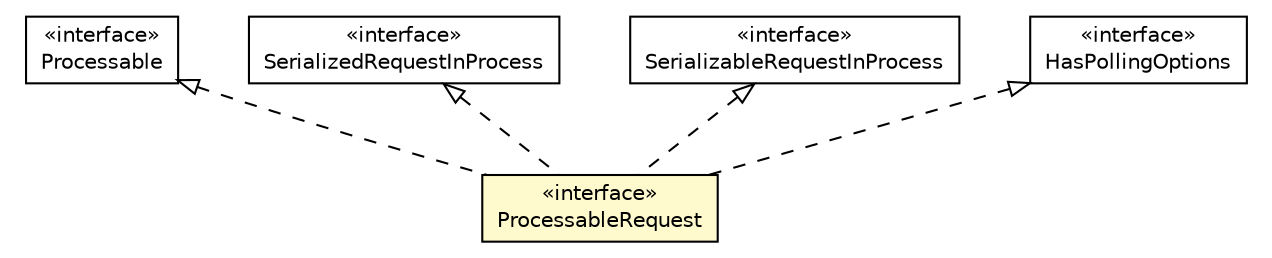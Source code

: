 #!/usr/local/bin/dot
#
# Class diagram 
# Generated by UMLGraph version R5_6-24-gf6e263 (http://www.umlgraph.org/)
#

digraph G {
	edge [fontname="Helvetica",fontsize=10,labelfontname="Helvetica",labelfontsize=10];
	node [fontname="Helvetica",fontsize=10,shape=plaintext];
	nodesep=0.25;
	ranksep=0.5;
	// io.reinert.requestor.core.Processable
	c34233 [label=<<table title="io.reinert.requestor.core.Processable" border="0" cellborder="1" cellspacing="0" cellpadding="2" port="p" href="./Processable.html">
		<tr><td><table border="0" cellspacing="0" cellpadding="1">
<tr><td align="center" balign="center"> &#171;interface&#187; </td></tr>
<tr><td align="center" balign="center"> Processable </td></tr>
		</table></td></tr>
		</table>>, URL="./Processable.html", fontname="Helvetica", fontcolor="black", fontsize=10.0];
	// io.reinert.requestor.core.SerializedRequestInProcess
	c34241 [label=<<table title="io.reinert.requestor.core.SerializedRequestInProcess" border="0" cellborder="1" cellspacing="0" cellpadding="2" port="p" href="./SerializedRequestInProcess.html">
		<tr><td><table border="0" cellspacing="0" cellpadding="1">
<tr><td align="center" balign="center"> &#171;interface&#187; </td></tr>
<tr><td align="center" balign="center"> SerializedRequestInProcess </td></tr>
		</table></td></tr>
		</table>>, URL="./SerializedRequestInProcess.html", fontname="Helvetica", fontcolor="black", fontsize=10.0];
	// io.reinert.requestor.core.ProcessableRequest
	c34253 [label=<<table title="io.reinert.requestor.core.ProcessableRequest" border="0" cellborder="1" cellspacing="0" cellpadding="2" port="p" bgcolor="lemonChiffon" href="./ProcessableRequest.html">
		<tr><td><table border="0" cellspacing="0" cellpadding="1">
<tr><td align="center" balign="center"> &#171;interface&#187; </td></tr>
<tr><td align="center" balign="center"> ProcessableRequest </td></tr>
		</table></td></tr>
		</table>>, URL="./ProcessableRequest.html", fontname="Helvetica", fontcolor="black", fontsize=10.0];
	// io.reinert.requestor.core.SerializableRequestInProcess
	c34265 [label=<<table title="io.reinert.requestor.core.SerializableRequestInProcess" border="0" cellborder="1" cellspacing="0" cellpadding="2" port="p" href="./SerializableRequestInProcess.html">
		<tr><td><table border="0" cellspacing="0" cellpadding="1">
<tr><td align="center" balign="center"> &#171;interface&#187; </td></tr>
<tr><td align="center" balign="center"> SerializableRequestInProcess </td></tr>
		</table></td></tr>
		</table>>, URL="./SerializableRequestInProcess.html", fontname="Helvetica", fontcolor="black", fontsize=10.0];
	// io.reinert.requestor.core.HasPollingOptions
	c34266 [label=<<table title="io.reinert.requestor.core.HasPollingOptions" border="0" cellborder="1" cellspacing="0" cellpadding="2" port="p" href="./HasPollingOptions.html">
		<tr><td><table border="0" cellspacing="0" cellpadding="1">
<tr><td align="center" balign="center"> &#171;interface&#187; </td></tr>
<tr><td align="center" balign="center"> HasPollingOptions </td></tr>
		</table></td></tr>
		</table>>, URL="./HasPollingOptions.html", fontname="Helvetica", fontcolor="black", fontsize=10.0];
	//io.reinert.requestor.core.ProcessableRequest implements io.reinert.requestor.core.HasPollingOptions
	c34266:p -> c34253:p [dir=back,arrowtail=empty,style=dashed];
	//io.reinert.requestor.core.ProcessableRequest implements io.reinert.requestor.core.SerializedRequestInProcess
	c34241:p -> c34253:p [dir=back,arrowtail=empty,style=dashed];
	//io.reinert.requestor.core.ProcessableRequest implements io.reinert.requestor.core.SerializableRequestInProcess
	c34265:p -> c34253:p [dir=back,arrowtail=empty,style=dashed];
	//io.reinert.requestor.core.ProcessableRequest implements io.reinert.requestor.core.Processable
	c34233:p -> c34253:p [dir=back,arrowtail=empty,style=dashed];
}

